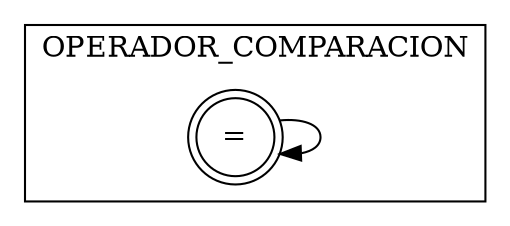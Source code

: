 digraph G {

  "=" [shape=doublecircle]  subgraph cluster_0 {

"=" -> "=";
    label = "OPERADOR_COMPARACION";
  }
}